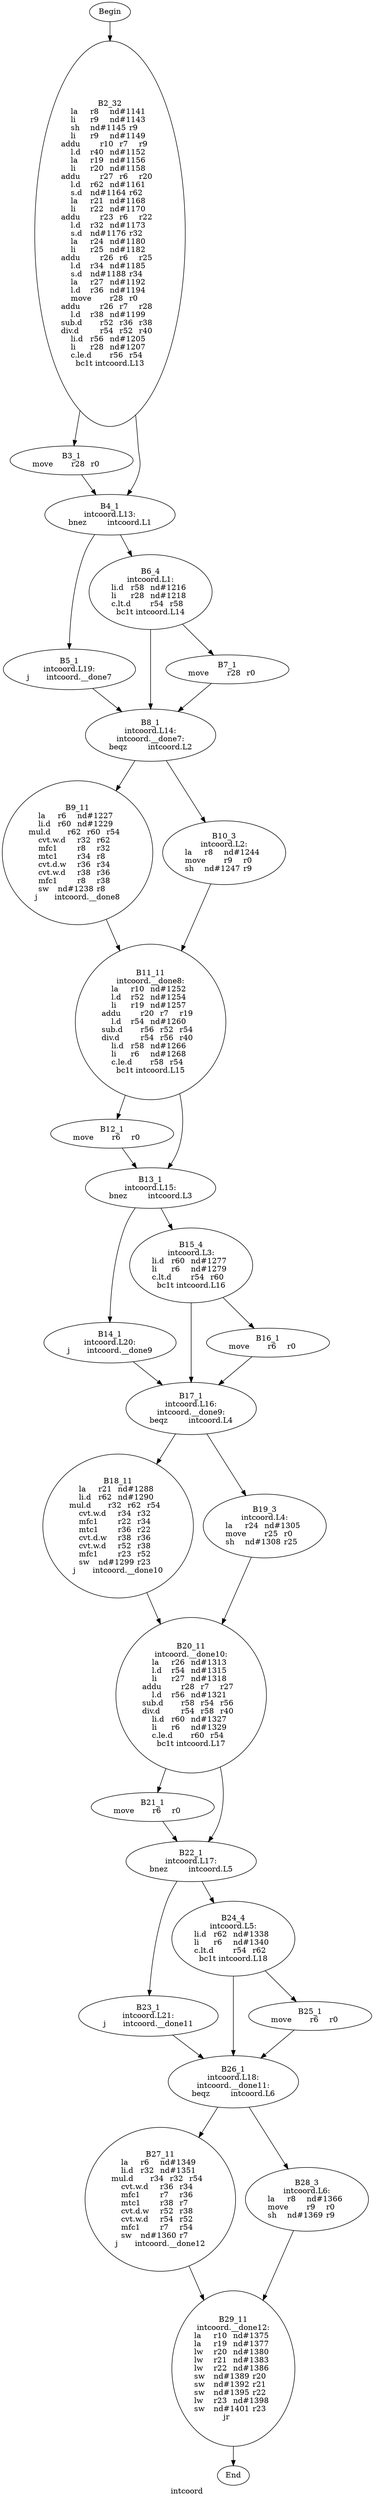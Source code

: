 digraph G{
	label = "intcoord"	style = "dashed";
	color = purple;
	Node0 [label = "Begin"];
	Node0 -> {Node2 }
	Node1 [label = "End"];
	Node1 -> {}
	Node2 [label = "B2_32\nla	r8	nd#1141	\nli	r9	nd#1143	\nsh	nd#1145	r9	\nli	r9	nd#1149	\naddu	r10	r7	r9	\nl.d	r40	nd#1152	\nla	r19	nd#1156	\nli	r20	nd#1158	\naddu	r27	r6	r20	\nl.d	r62	nd#1161	\ns.d	nd#1164	r62	\nla	r21	nd#1168	\nli	r22	nd#1170	\naddu	r23	r6	r22	\nl.d	r32	nd#1173	\ns.d	nd#1176	r32	\nla	r24	nd#1180	\nli	r25	nd#1182	\naddu	r26	r6	r25	\nl.d	r34	nd#1185	\ns.d	nd#1188	r34	\nla	r27	nd#1192	\nl.d	r36	nd#1194	\nmove	r28	r0	\naddu	r26	r7	r28	\nl.d	r38	nd#1199	\nsub.d	r52	r36	r38	\ndiv.d	r54	r52	r40	\nli.d	r56	nd#1205	\nli	r28	nd#1207	\nc.le.d	r56	r54	\nbc1t	intcoord.L13\n"];
	Node2 -> {Node3 Node4 }
	Node3 [label = "B3_1\nmove	r28	r0	\n"];
	Node3 -> {Node4 }
	Node4 [label = "B4_1\nintcoord.L13:\nbnez	intcoord.L1\n"];
	Node4 -> {Node5 Node6 }
	Node5 [label = "B5_1\nintcoord.L19:\nj	intcoord.__done7\n"];
	Node5 -> {Node8 }
	Node6 [label = "B6_4\nintcoord.L1:\nli.d	r58	nd#1216	\nli	r28	nd#1218	\nc.lt.d	r54	r58	\nbc1t	intcoord.L14\n"];
	Node6 -> {Node7 Node8 }
	Node7 [label = "B7_1\nmove	r28	r0	\n"];
	Node7 -> {Node8 }
	Node8 [label = "B8_1\nintcoord.L14:\nintcoord.__done7:\nbeqz	intcoord.L2\n"];
	Node8 -> {Node9 Node10 }
	Node9 [label = "B9_11\nla	r6	nd#1227	\nli.d	r60	nd#1229	\nmul.d	r62	r60	r54	\ncvt.w.d	r32	r62	\nmfc1	r8	r32	\nmtc1	r34	r8	\ncvt.d.w	r36	r34	\ncvt.w.d	r38	r36	\nmfc1	r8	r38	\nsw	nd#1238	r8	\nj	intcoord.__done8\n"];
	Node9 -> {Node11 }
	Node10 [label = "B10_3\nintcoord.L2:\nla	r8	nd#1244	\nmove	r9	r0	\nsh	nd#1247	r9	\n"];
	Node10 -> {Node11 }
	Node11 [label = "B11_11\nintcoord.__done8:\nla	r10	nd#1252	\nl.d	r52	nd#1254	\nli	r19	nd#1257	\naddu	r20	r7	r19	\nl.d	r54	nd#1260	\nsub.d	r56	r52	r54	\ndiv.d	r54	r56	r40	\nli.d	r58	nd#1266	\nli	r6	nd#1268	\nc.le.d	r58	r54	\nbc1t	intcoord.L15\n"];
	Node11 -> {Node12 Node13 }
	Node12 [label = "B12_1\nmove	r6	r0	\n"];
	Node12 -> {Node13 }
	Node13 [label = "B13_1\nintcoord.L15:\nbnez	intcoord.L3\n"];
	Node13 -> {Node14 Node15 }
	Node14 [label = "B14_1\nintcoord.L20:\nj	intcoord.__done9\n"];
	Node14 -> {Node17 }
	Node15 [label = "B15_4\nintcoord.L3:\nli.d	r60	nd#1277	\nli	r6	nd#1279	\nc.lt.d	r54	r60	\nbc1t	intcoord.L16\n"];
	Node15 -> {Node16 Node17 }
	Node16 [label = "B16_1\nmove	r6	r0	\n"];
	Node16 -> {Node17 }
	Node17 [label = "B17_1\nintcoord.L16:\nintcoord.__done9:\nbeqz	intcoord.L4\n"];
	Node17 -> {Node18 Node19 }
	Node18 [label = "B18_11\nla	r21	nd#1288	\nli.d	r62	nd#1290	\nmul.d	r32	r62	r54	\ncvt.w.d	r34	r32	\nmfc1	r22	r34	\nmtc1	r36	r22	\ncvt.d.w	r38	r36	\ncvt.w.d	r52	r38	\nmfc1	r23	r52	\nsw	nd#1299	r23	\nj	intcoord.__done10\n"];
	Node18 -> {Node20 }
	Node19 [label = "B19_3\nintcoord.L4:\nla	r24	nd#1305	\nmove	r25	r0	\nsh	nd#1308	r25	\n"];
	Node19 -> {Node20 }
	Node20 [label = "B20_11\nintcoord.__done10:\nla	r26	nd#1313	\nl.d	r54	nd#1315	\nli	r27	nd#1318	\naddu	r28	r7	r27	\nl.d	r56	nd#1321	\nsub.d	r58	r54	r56	\ndiv.d	r54	r58	r40	\nli.d	r60	nd#1327	\nli	r6	nd#1329	\nc.le.d	r60	r54	\nbc1t	intcoord.L17\n"];
	Node20 -> {Node21 Node22 }
	Node21 [label = "B21_1\nmove	r6	r0	\n"];
	Node21 -> {Node22 }
	Node22 [label = "B22_1\nintcoord.L17:\nbnez	intcoord.L5\n"];
	Node22 -> {Node23 Node24 }
	Node23 [label = "B23_1\nintcoord.L21:\nj	intcoord.__done11\n"];
	Node23 -> {Node26 }
	Node24 [label = "B24_4\nintcoord.L5:\nli.d	r62	nd#1338	\nli	r6	nd#1340	\nc.lt.d	r54	r62	\nbc1t	intcoord.L18\n"];
	Node24 -> {Node25 Node26 }
	Node25 [label = "B25_1\nmove	r6	r0	\n"];
	Node25 -> {Node26 }
	Node26 [label = "B26_1\nintcoord.L18:\nintcoord.__done11:\nbeqz	intcoord.L6\n"];
	Node26 -> {Node27 Node28 }
	Node27 [label = "B27_11\nla	r6	nd#1349	\nli.d	r32	nd#1351	\nmul.d	r34	r32	r54	\ncvt.w.d	r36	r34	\nmfc1	r7	r36	\nmtc1	r38	r7	\ncvt.d.w	r52	r38	\ncvt.w.d	r54	r52	\nmfc1	r7	r54	\nsw	nd#1360	r7	\nj	intcoord.__done12\n"];
	Node27 -> {Node29 }
	Node28 [label = "B28_3\nintcoord.L6:\nla	r8	nd#1366	\nmove	r9	r0	\nsh	nd#1369	r9	\n"];
	Node28 -> {Node29 }
	Node29 [label = "B29_11\nintcoord.__done12:\nla	r10	nd#1375	\nla	r19	nd#1377	\nlw	r20	nd#1380	\nlw	r21	nd#1383	\nlw	r22	nd#1386	\nsw	nd#1389	r20	\nsw	nd#1392	r21	\nsw	nd#1395	r22	\nlw	r23	nd#1398	\nsw	nd#1401	r23	\njr	\n"];
	Node29 -> {Node1 }
}
